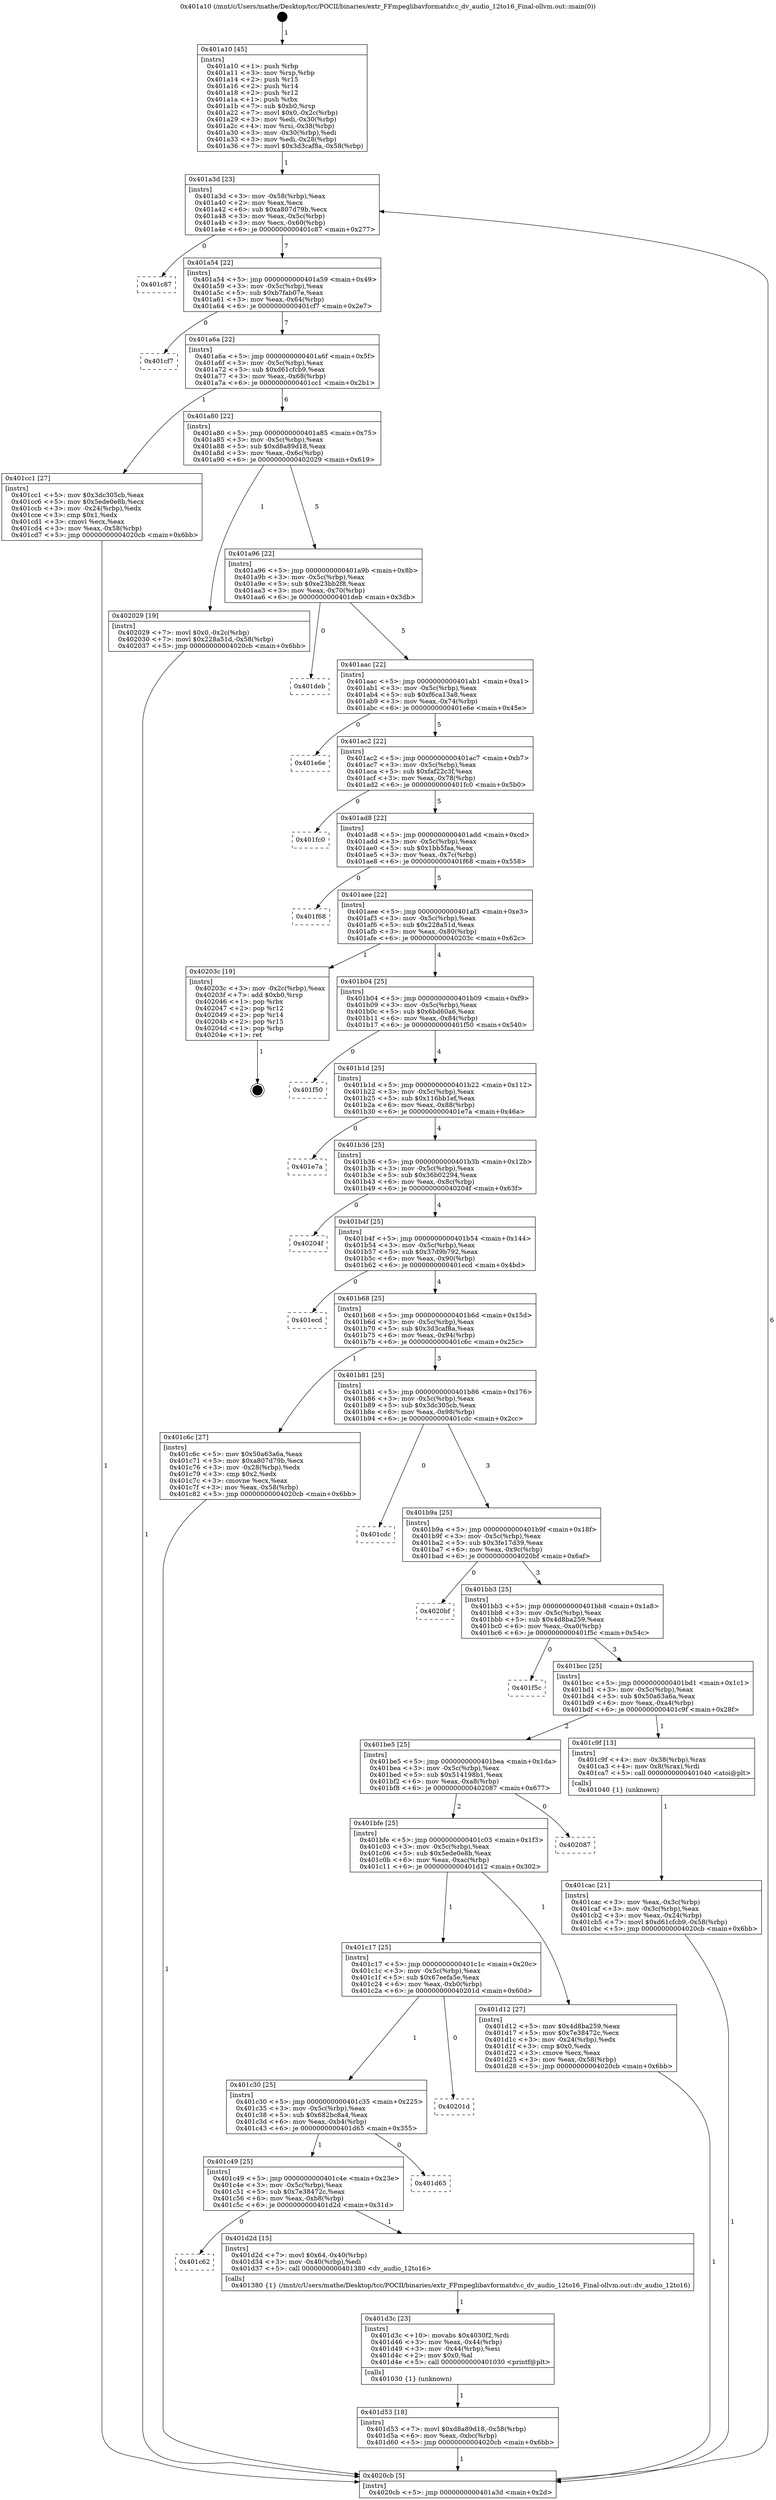 digraph "0x401a10" {
  label = "0x401a10 (/mnt/c/Users/mathe/Desktop/tcc/POCII/binaries/extr_FFmpeglibavformatdv.c_dv_audio_12to16_Final-ollvm.out::main(0))"
  labelloc = "t"
  node[shape=record]

  Entry [label="",width=0.3,height=0.3,shape=circle,fillcolor=black,style=filled]
  "0x401a3d" [label="{
     0x401a3d [23]\l
     | [instrs]\l
     &nbsp;&nbsp;0x401a3d \<+3\>: mov -0x58(%rbp),%eax\l
     &nbsp;&nbsp;0x401a40 \<+2\>: mov %eax,%ecx\l
     &nbsp;&nbsp;0x401a42 \<+6\>: sub $0xa807d79b,%ecx\l
     &nbsp;&nbsp;0x401a48 \<+3\>: mov %eax,-0x5c(%rbp)\l
     &nbsp;&nbsp;0x401a4b \<+3\>: mov %ecx,-0x60(%rbp)\l
     &nbsp;&nbsp;0x401a4e \<+6\>: je 0000000000401c87 \<main+0x277\>\l
  }"]
  "0x401c87" [label="{
     0x401c87\l
  }", style=dashed]
  "0x401a54" [label="{
     0x401a54 [22]\l
     | [instrs]\l
     &nbsp;&nbsp;0x401a54 \<+5\>: jmp 0000000000401a59 \<main+0x49\>\l
     &nbsp;&nbsp;0x401a59 \<+3\>: mov -0x5c(%rbp),%eax\l
     &nbsp;&nbsp;0x401a5c \<+5\>: sub $0xb7fab07e,%eax\l
     &nbsp;&nbsp;0x401a61 \<+3\>: mov %eax,-0x64(%rbp)\l
     &nbsp;&nbsp;0x401a64 \<+6\>: je 0000000000401cf7 \<main+0x2e7\>\l
  }"]
  Exit [label="",width=0.3,height=0.3,shape=circle,fillcolor=black,style=filled,peripheries=2]
  "0x401cf7" [label="{
     0x401cf7\l
  }", style=dashed]
  "0x401a6a" [label="{
     0x401a6a [22]\l
     | [instrs]\l
     &nbsp;&nbsp;0x401a6a \<+5\>: jmp 0000000000401a6f \<main+0x5f\>\l
     &nbsp;&nbsp;0x401a6f \<+3\>: mov -0x5c(%rbp),%eax\l
     &nbsp;&nbsp;0x401a72 \<+5\>: sub $0xd61cfcb9,%eax\l
     &nbsp;&nbsp;0x401a77 \<+3\>: mov %eax,-0x68(%rbp)\l
     &nbsp;&nbsp;0x401a7a \<+6\>: je 0000000000401cc1 \<main+0x2b1\>\l
  }"]
  "0x401d53" [label="{
     0x401d53 [18]\l
     | [instrs]\l
     &nbsp;&nbsp;0x401d53 \<+7\>: movl $0xd8a89d18,-0x58(%rbp)\l
     &nbsp;&nbsp;0x401d5a \<+6\>: mov %eax,-0xbc(%rbp)\l
     &nbsp;&nbsp;0x401d60 \<+5\>: jmp 00000000004020cb \<main+0x6bb\>\l
  }"]
  "0x401cc1" [label="{
     0x401cc1 [27]\l
     | [instrs]\l
     &nbsp;&nbsp;0x401cc1 \<+5\>: mov $0x3dc305cb,%eax\l
     &nbsp;&nbsp;0x401cc6 \<+5\>: mov $0x5ede0e8b,%ecx\l
     &nbsp;&nbsp;0x401ccb \<+3\>: mov -0x24(%rbp),%edx\l
     &nbsp;&nbsp;0x401cce \<+3\>: cmp $0x1,%edx\l
     &nbsp;&nbsp;0x401cd1 \<+3\>: cmovl %ecx,%eax\l
     &nbsp;&nbsp;0x401cd4 \<+3\>: mov %eax,-0x58(%rbp)\l
     &nbsp;&nbsp;0x401cd7 \<+5\>: jmp 00000000004020cb \<main+0x6bb\>\l
  }"]
  "0x401a80" [label="{
     0x401a80 [22]\l
     | [instrs]\l
     &nbsp;&nbsp;0x401a80 \<+5\>: jmp 0000000000401a85 \<main+0x75\>\l
     &nbsp;&nbsp;0x401a85 \<+3\>: mov -0x5c(%rbp),%eax\l
     &nbsp;&nbsp;0x401a88 \<+5\>: sub $0xd8a89d18,%eax\l
     &nbsp;&nbsp;0x401a8d \<+3\>: mov %eax,-0x6c(%rbp)\l
     &nbsp;&nbsp;0x401a90 \<+6\>: je 0000000000402029 \<main+0x619\>\l
  }"]
  "0x401d3c" [label="{
     0x401d3c [23]\l
     | [instrs]\l
     &nbsp;&nbsp;0x401d3c \<+10\>: movabs $0x4030f2,%rdi\l
     &nbsp;&nbsp;0x401d46 \<+3\>: mov %eax,-0x44(%rbp)\l
     &nbsp;&nbsp;0x401d49 \<+3\>: mov -0x44(%rbp),%esi\l
     &nbsp;&nbsp;0x401d4c \<+2\>: mov $0x0,%al\l
     &nbsp;&nbsp;0x401d4e \<+5\>: call 0000000000401030 \<printf@plt\>\l
     | [calls]\l
     &nbsp;&nbsp;0x401030 \{1\} (unknown)\l
  }"]
  "0x402029" [label="{
     0x402029 [19]\l
     | [instrs]\l
     &nbsp;&nbsp;0x402029 \<+7\>: movl $0x0,-0x2c(%rbp)\l
     &nbsp;&nbsp;0x402030 \<+7\>: movl $0x228a51d,-0x58(%rbp)\l
     &nbsp;&nbsp;0x402037 \<+5\>: jmp 00000000004020cb \<main+0x6bb\>\l
  }"]
  "0x401a96" [label="{
     0x401a96 [22]\l
     | [instrs]\l
     &nbsp;&nbsp;0x401a96 \<+5\>: jmp 0000000000401a9b \<main+0x8b\>\l
     &nbsp;&nbsp;0x401a9b \<+3\>: mov -0x5c(%rbp),%eax\l
     &nbsp;&nbsp;0x401a9e \<+5\>: sub $0xe23bb2f8,%eax\l
     &nbsp;&nbsp;0x401aa3 \<+3\>: mov %eax,-0x70(%rbp)\l
     &nbsp;&nbsp;0x401aa6 \<+6\>: je 0000000000401deb \<main+0x3db\>\l
  }"]
  "0x401c62" [label="{
     0x401c62\l
  }", style=dashed]
  "0x401deb" [label="{
     0x401deb\l
  }", style=dashed]
  "0x401aac" [label="{
     0x401aac [22]\l
     | [instrs]\l
     &nbsp;&nbsp;0x401aac \<+5\>: jmp 0000000000401ab1 \<main+0xa1\>\l
     &nbsp;&nbsp;0x401ab1 \<+3\>: mov -0x5c(%rbp),%eax\l
     &nbsp;&nbsp;0x401ab4 \<+5\>: sub $0xf6ca13a8,%eax\l
     &nbsp;&nbsp;0x401ab9 \<+3\>: mov %eax,-0x74(%rbp)\l
     &nbsp;&nbsp;0x401abc \<+6\>: je 0000000000401e6e \<main+0x45e\>\l
  }"]
  "0x401d2d" [label="{
     0x401d2d [15]\l
     | [instrs]\l
     &nbsp;&nbsp;0x401d2d \<+7\>: movl $0x64,-0x40(%rbp)\l
     &nbsp;&nbsp;0x401d34 \<+3\>: mov -0x40(%rbp),%edi\l
     &nbsp;&nbsp;0x401d37 \<+5\>: call 0000000000401380 \<dv_audio_12to16\>\l
     | [calls]\l
     &nbsp;&nbsp;0x401380 \{1\} (/mnt/c/Users/mathe/Desktop/tcc/POCII/binaries/extr_FFmpeglibavformatdv.c_dv_audio_12to16_Final-ollvm.out::dv_audio_12to16)\l
  }"]
  "0x401e6e" [label="{
     0x401e6e\l
  }", style=dashed]
  "0x401ac2" [label="{
     0x401ac2 [22]\l
     | [instrs]\l
     &nbsp;&nbsp;0x401ac2 \<+5\>: jmp 0000000000401ac7 \<main+0xb7\>\l
     &nbsp;&nbsp;0x401ac7 \<+3\>: mov -0x5c(%rbp),%eax\l
     &nbsp;&nbsp;0x401aca \<+5\>: sub $0xfaf22c3f,%eax\l
     &nbsp;&nbsp;0x401acf \<+3\>: mov %eax,-0x78(%rbp)\l
     &nbsp;&nbsp;0x401ad2 \<+6\>: je 0000000000401fc0 \<main+0x5b0\>\l
  }"]
  "0x401c49" [label="{
     0x401c49 [25]\l
     | [instrs]\l
     &nbsp;&nbsp;0x401c49 \<+5\>: jmp 0000000000401c4e \<main+0x23e\>\l
     &nbsp;&nbsp;0x401c4e \<+3\>: mov -0x5c(%rbp),%eax\l
     &nbsp;&nbsp;0x401c51 \<+5\>: sub $0x7e38472c,%eax\l
     &nbsp;&nbsp;0x401c56 \<+6\>: mov %eax,-0xb8(%rbp)\l
     &nbsp;&nbsp;0x401c5c \<+6\>: je 0000000000401d2d \<main+0x31d\>\l
  }"]
  "0x401fc0" [label="{
     0x401fc0\l
  }", style=dashed]
  "0x401ad8" [label="{
     0x401ad8 [22]\l
     | [instrs]\l
     &nbsp;&nbsp;0x401ad8 \<+5\>: jmp 0000000000401add \<main+0xcd\>\l
     &nbsp;&nbsp;0x401add \<+3\>: mov -0x5c(%rbp),%eax\l
     &nbsp;&nbsp;0x401ae0 \<+5\>: sub $0x1bb5faa,%eax\l
     &nbsp;&nbsp;0x401ae5 \<+3\>: mov %eax,-0x7c(%rbp)\l
     &nbsp;&nbsp;0x401ae8 \<+6\>: je 0000000000401f68 \<main+0x558\>\l
  }"]
  "0x401d65" [label="{
     0x401d65\l
  }", style=dashed]
  "0x401f68" [label="{
     0x401f68\l
  }", style=dashed]
  "0x401aee" [label="{
     0x401aee [22]\l
     | [instrs]\l
     &nbsp;&nbsp;0x401aee \<+5\>: jmp 0000000000401af3 \<main+0xe3\>\l
     &nbsp;&nbsp;0x401af3 \<+3\>: mov -0x5c(%rbp),%eax\l
     &nbsp;&nbsp;0x401af6 \<+5\>: sub $0x228a51d,%eax\l
     &nbsp;&nbsp;0x401afb \<+3\>: mov %eax,-0x80(%rbp)\l
     &nbsp;&nbsp;0x401afe \<+6\>: je 000000000040203c \<main+0x62c\>\l
  }"]
  "0x401c30" [label="{
     0x401c30 [25]\l
     | [instrs]\l
     &nbsp;&nbsp;0x401c30 \<+5\>: jmp 0000000000401c35 \<main+0x225\>\l
     &nbsp;&nbsp;0x401c35 \<+3\>: mov -0x5c(%rbp),%eax\l
     &nbsp;&nbsp;0x401c38 \<+5\>: sub $0x682bc8a4,%eax\l
     &nbsp;&nbsp;0x401c3d \<+6\>: mov %eax,-0xb4(%rbp)\l
     &nbsp;&nbsp;0x401c43 \<+6\>: je 0000000000401d65 \<main+0x355\>\l
  }"]
  "0x40203c" [label="{
     0x40203c [19]\l
     | [instrs]\l
     &nbsp;&nbsp;0x40203c \<+3\>: mov -0x2c(%rbp),%eax\l
     &nbsp;&nbsp;0x40203f \<+7\>: add $0xb0,%rsp\l
     &nbsp;&nbsp;0x402046 \<+1\>: pop %rbx\l
     &nbsp;&nbsp;0x402047 \<+2\>: pop %r12\l
     &nbsp;&nbsp;0x402049 \<+2\>: pop %r14\l
     &nbsp;&nbsp;0x40204b \<+2\>: pop %r15\l
     &nbsp;&nbsp;0x40204d \<+1\>: pop %rbp\l
     &nbsp;&nbsp;0x40204e \<+1\>: ret\l
  }"]
  "0x401b04" [label="{
     0x401b04 [25]\l
     | [instrs]\l
     &nbsp;&nbsp;0x401b04 \<+5\>: jmp 0000000000401b09 \<main+0xf9\>\l
     &nbsp;&nbsp;0x401b09 \<+3\>: mov -0x5c(%rbp),%eax\l
     &nbsp;&nbsp;0x401b0c \<+5\>: sub $0x6bd60a6,%eax\l
     &nbsp;&nbsp;0x401b11 \<+6\>: mov %eax,-0x84(%rbp)\l
     &nbsp;&nbsp;0x401b17 \<+6\>: je 0000000000401f50 \<main+0x540\>\l
  }"]
  "0x40201d" [label="{
     0x40201d\l
  }", style=dashed]
  "0x401f50" [label="{
     0x401f50\l
  }", style=dashed]
  "0x401b1d" [label="{
     0x401b1d [25]\l
     | [instrs]\l
     &nbsp;&nbsp;0x401b1d \<+5\>: jmp 0000000000401b22 \<main+0x112\>\l
     &nbsp;&nbsp;0x401b22 \<+3\>: mov -0x5c(%rbp),%eax\l
     &nbsp;&nbsp;0x401b25 \<+5\>: sub $0x116bb1ef,%eax\l
     &nbsp;&nbsp;0x401b2a \<+6\>: mov %eax,-0x88(%rbp)\l
     &nbsp;&nbsp;0x401b30 \<+6\>: je 0000000000401e7a \<main+0x46a\>\l
  }"]
  "0x401c17" [label="{
     0x401c17 [25]\l
     | [instrs]\l
     &nbsp;&nbsp;0x401c17 \<+5\>: jmp 0000000000401c1c \<main+0x20c\>\l
     &nbsp;&nbsp;0x401c1c \<+3\>: mov -0x5c(%rbp),%eax\l
     &nbsp;&nbsp;0x401c1f \<+5\>: sub $0x67eefa5e,%eax\l
     &nbsp;&nbsp;0x401c24 \<+6\>: mov %eax,-0xb0(%rbp)\l
     &nbsp;&nbsp;0x401c2a \<+6\>: je 000000000040201d \<main+0x60d\>\l
  }"]
  "0x401e7a" [label="{
     0x401e7a\l
  }", style=dashed]
  "0x401b36" [label="{
     0x401b36 [25]\l
     | [instrs]\l
     &nbsp;&nbsp;0x401b36 \<+5\>: jmp 0000000000401b3b \<main+0x12b\>\l
     &nbsp;&nbsp;0x401b3b \<+3\>: mov -0x5c(%rbp),%eax\l
     &nbsp;&nbsp;0x401b3e \<+5\>: sub $0x36b02294,%eax\l
     &nbsp;&nbsp;0x401b43 \<+6\>: mov %eax,-0x8c(%rbp)\l
     &nbsp;&nbsp;0x401b49 \<+6\>: je 000000000040204f \<main+0x63f\>\l
  }"]
  "0x401d12" [label="{
     0x401d12 [27]\l
     | [instrs]\l
     &nbsp;&nbsp;0x401d12 \<+5\>: mov $0x4d8ba259,%eax\l
     &nbsp;&nbsp;0x401d17 \<+5\>: mov $0x7e38472c,%ecx\l
     &nbsp;&nbsp;0x401d1c \<+3\>: mov -0x24(%rbp),%edx\l
     &nbsp;&nbsp;0x401d1f \<+3\>: cmp $0x0,%edx\l
     &nbsp;&nbsp;0x401d22 \<+3\>: cmove %ecx,%eax\l
     &nbsp;&nbsp;0x401d25 \<+3\>: mov %eax,-0x58(%rbp)\l
     &nbsp;&nbsp;0x401d28 \<+5\>: jmp 00000000004020cb \<main+0x6bb\>\l
  }"]
  "0x40204f" [label="{
     0x40204f\l
  }", style=dashed]
  "0x401b4f" [label="{
     0x401b4f [25]\l
     | [instrs]\l
     &nbsp;&nbsp;0x401b4f \<+5\>: jmp 0000000000401b54 \<main+0x144\>\l
     &nbsp;&nbsp;0x401b54 \<+3\>: mov -0x5c(%rbp),%eax\l
     &nbsp;&nbsp;0x401b57 \<+5\>: sub $0x37d9b792,%eax\l
     &nbsp;&nbsp;0x401b5c \<+6\>: mov %eax,-0x90(%rbp)\l
     &nbsp;&nbsp;0x401b62 \<+6\>: je 0000000000401ecd \<main+0x4bd\>\l
  }"]
  "0x401bfe" [label="{
     0x401bfe [25]\l
     | [instrs]\l
     &nbsp;&nbsp;0x401bfe \<+5\>: jmp 0000000000401c03 \<main+0x1f3\>\l
     &nbsp;&nbsp;0x401c03 \<+3\>: mov -0x5c(%rbp),%eax\l
     &nbsp;&nbsp;0x401c06 \<+5\>: sub $0x5ede0e8b,%eax\l
     &nbsp;&nbsp;0x401c0b \<+6\>: mov %eax,-0xac(%rbp)\l
     &nbsp;&nbsp;0x401c11 \<+6\>: je 0000000000401d12 \<main+0x302\>\l
  }"]
  "0x401ecd" [label="{
     0x401ecd\l
  }", style=dashed]
  "0x401b68" [label="{
     0x401b68 [25]\l
     | [instrs]\l
     &nbsp;&nbsp;0x401b68 \<+5\>: jmp 0000000000401b6d \<main+0x15d\>\l
     &nbsp;&nbsp;0x401b6d \<+3\>: mov -0x5c(%rbp),%eax\l
     &nbsp;&nbsp;0x401b70 \<+5\>: sub $0x3d3caf8a,%eax\l
     &nbsp;&nbsp;0x401b75 \<+6\>: mov %eax,-0x94(%rbp)\l
     &nbsp;&nbsp;0x401b7b \<+6\>: je 0000000000401c6c \<main+0x25c\>\l
  }"]
  "0x402087" [label="{
     0x402087\l
  }", style=dashed]
  "0x401c6c" [label="{
     0x401c6c [27]\l
     | [instrs]\l
     &nbsp;&nbsp;0x401c6c \<+5\>: mov $0x50a63a6a,%eax\l
     &nbsp;&nbsp;0x401c71 \<+5\>: mov $0xa807d79b,%ecx\l
     &nbsp;&nbsp;0x401c76 \<+3\>: mov -0x28(%rbp),%edx\l
     &nbsp;&nbsp;0x401c79 \<+3\>: cmp $0x2,%edx\l
     &nbsp;&nbsp;0x401c7c \<+3\>: cmovne %ecx,%eax\l
     &nbsp;&nbsp;0x401c7f \<+3\>: mov %eax,-0x58(%rbp)\l
     &nbsp;&nbsp;0x401c82 \<+5\>: jmp 00000000004020cb \<main+0x6bb\>\l
  }"]
  "0x401b81" [label="{
     0x401b81 [25]\l
     | [instrs]\l
     &nbsp;&nbsp;0x401b81 \<+5\>: jmp 0000000000401b86 \<main+0x176\>\l
     &nbsp;&nbsp;0x401b86 \<+3\>: mov -0x5c(%rbp),%eax\l
     &nbsp;&nbsp;0x401b89 \<+5\>: sub $0x3dc305cb,%eax\l
     &nbsp;&nbsp;0x401b8e \<+6\>: mov %eax,-0x98(%rbp)\l
     &nbsp;&nbsp;0x401b94 \<+6\>: je 0000000000401cdc \<main+0x2cc\>\l
  }"]
  "0x4020cb" [label="{
     0x4020cb [5]\l
     | [instrs]\l
     &nbsp;&nbsp;0x4020cb \<+5\>: jmp 0000000000401a3d \<main+0x2d\>\l
  }"]
  "0x401a10" [label="{
     0x401a10 [45]\l
     | [instrs]\l
     &nbsp;&nbsp;0x401a10 \<+1\>: push %rbp\l
     &nbsp;&nbsp;0x401a11 \<+3\>: mov %rsp,%rbp\l
     &nbsp;&nbsp;0x401a14 \<+2\>: push %r15\l
     &nbsp;&nbsp;0x401a16 \<+2\>: push %r14\l
     &nbsp;&nbsp;0x401a18 \<+2\>: push %r12\l
     &nbsp;&nbsp;0x401a1a \<+1\>: push %rbx\l
     &nbsp;&nbsp;0x401a1b \<+7\>: sub $0xb0,%rsp\l
     &nbsp;&nbsp;0x401a22 \<+7\>: movl $0x0,-0x2c(%rbp)\l
     &nbsp;&nbsp;0x401a29 \<+3\>: mov %edi,-0x30(%rbp)\l
     &nbsp;&nbsp;0x401a2c \<+4\>: mov %rsi,-0x38(%rbp)\l
     &nbsp;&nbsp;0x401a30 \<+3\>: mov -0x30(%rbp),%edi\l
     &nbsp;&nbsp;0x401a33 \<+3\>: mov %edi,-0x28(%rbp)\l
     &nbsp;&nbsp;0x401a36 \<+7\>: movl $0x3d3caf8a,-0x58(%rbp)\l
  }"]
  "0x401cac" [label="{
     0x401cac [21]\l
     | [instrs]\l
     &nbsp;&nbsp;0x401cac \<+3\>: mov %eax,-0x3c(%rbp)\l
     &nbsp;&nbsp;0x401caf \<+3\>: mov -0x3c(%rbp),%eax\l
     &nbsp;&nbsp;0x401cb2 \<+3\>: mov %eax,-0x24(%rbp)\l
     &nbsp;&nbsp;0x401cb5 \<+7\>: movl $0xd61cfcb9,-0x58(%rbp)\l
     &nbsp;&nbsp;0x401cbc \<+5\>: jmp 00000000004020cb \<main+0x6bb\>\l
  }"]
  "0x401cdc" [label="{
     0x401cdc\l
  }", style=dashed]
  "0x401b9a" [label="{
     0x401b9a [25]\l
     | [instrs]\l
     &nbsp;&nbsp;0x401b9a \<+5\>: jmp 0000000000401b9f \<main+0x18f\>\l
     &nbsp;&nbsp;0x401b9f \<+3\>: mov -0x5c(%rbp),%eax\l
     &nbsp;&nbsp;0x401ba2 \<+5\>: sub $0x3fe17d39,%eax\l
     &nbsp;&nbsp;0x401ba7 \<+6\>: mov %eax,-0x9c(%rbp)\l
     &nbsp;&nbsp;0x401bad \<+6\>: je 00000000004020bf \<main+0x6af\>\l
  }"]
  "0x401be5" [label="{
     0x401be5 [25]\l
     | [instrs]\l
     &nbsp;&nbsp;0x401be5 \<+5\>: jmp 0000000000401bea \<main+0x1da\>\l
     &nbsp;&nbsp;0x401bea \<+3\>: mov -0x5c(%rbp),%eax\l
     &nbsp;&nbsp;0x401bed \<+5\>: sub $0x514198b1,%eax\l
     &nbsp;&nbsp;0x401bf2 \<+6\>: mov %eax,-0xa8(%rbp)\l
     &nbsp;&nbsp;0x401bf8 \<+6\>: je 0000000000402087 \<main+0x677\>\l
  }"]
  "0x4020bf" [label="{
     0x4020bf\l
  }", style=dashed]
  "0x401bb3" [label="{
     0x401bb3 [25]\l
     | [instrs]\l
     &nbsp;&nbsp;0x401bb3 \<+5\>: jmp 0000000000401bb8 \<main+0x1a8\>\l
     &nbsp;&nbsp;0x401bb8 \<+3\>: mov -0x5c(%rbp),%eax\l
     &nbsp;&nbsp;0x401bbb \<+5\>: sub $0x4d8ba259,%eax\l
     &nbsp;&nbsp;0x401bc0 \<+6\>: mov %eax,-0xa0(%rbp)\l
     &nbsp;&nbsp;0x401bc6 \<+6\>: je 0000000000401f5c \<main+0x54c\>\l
  }"]
  "0x401c9f" [label="{
     0x401c9f [13]\l
     | [instrs]\l
     &nbsp;&nbsp;0x401c9f \<+4\>: mov -0x38(%rbp),%rax\l
     &nbsp;&nbsp;0x401ca3 \<+4\>: mov 0x8(%rax),%rdi\l
     &nbsp;&nbsp;0x401ca7 \<+5\>: call 0000000000401040 \<atoi@plt\>\l
     | [calls]\l
     &nbsp;&nbsp;0x401040 \{1\} (unknown)\l
  }"]
  "0x401f5c" [label="{
     0x401f5c\l
  }", style=dashed]
  "0x401bcc" [label="{
     0x401bcc [25]\l
     | [instrs]\l
     &nbsp;&nbsp;0x401bcc \<+5\>: jmp 0000000000401bd1 \<main+0x1c1\>\l
     &nbsp;&nbsp;0x401bd1 \<+3\>: mov -0x5c(%rbp),%eax\l
     &nbsp;&nbsp;0x401bd4 \<+5\>: sub $0x50a63a6a,%eax\l
     &nbsp;&nbsp;0x401bd9 \<+6\>: mov %eax,-0xa4(%rbp)\l
     &nbsp;&nbsp;0x401bdf \<+6\>: je 0000000000401c9f \<main+0x28f\>\l
  }"]
  Entry -> "0x401a10" [label=" 1"]
  "0x401a3d" -> "0x401c87" [label=" 0"]
  "0x401a3d" -> "0x401a54" [label=" 7"]
  "0x40203c" -> Exit [label=" 1"]
  "0x401a54" -> "0x401cf7" [label=" 0"]
  "0x401a54" -> "0x401a6a" [label=" 7"]
  "0x402029" -> "0x4020cb" [label=" 1"]
  "0x401a6a" -> "0x401cc1" [label=" 1"]
  "0x401a6a" -> "0x401a80" [label=" 6"]
  "0x401d53" -> "0x4020cb" [label=" 1"]
  "0x401a80" -> "0x402029" [label=" 1"]
  "0x401a80" -> "0x401a96" [label=" 5"]
  "0x401d3c" -> "0x401d53" [label=" 1"]
  "0x401a96" -> "0x401deb" [label=" 0"]
  "0x401a96" -> "0x401aac" [label=" 5"]
  "0x401d2d" -> "0x401d3c" [label=" 1"]
  "0x401aac" -> "0x401e6e" [label=" 0"]
  "0x401aac" -> "0x401ac2" [label=" 5"]
  "0x401c49" -> "0x401c62" [label=" 0"]
  "0x401ac2" -> "0x401fc0" [label=" 0"]
  "0x401ac2" -> "0x401ad8" [label=" 5"]
  "0x401c49" -> "0x401d2d" [label=" 1"]
  "0x401ad8" -> "0x401f68" [label=" 0"]
  "0x401ad8" -> "0x401aee" [label=" 5"]
  "0x401c30" -> "0x401c49" [label=" 1"]
  "0x401aee" -> "0x40203c" [label=" 1"]
  "0x401aee" -> "0x401b04" [label=" 4"]
  "0x401c30" -> "0x401d65" [label=" 0"]
  "0x401b04" -> "0x401f50" [label=" 0"]
  "0x401b04" -> "0x401b1d" [label=" 4"]
  "0x401c17" -> "0x401c30" [label=" 1"]
  "0x401b1d" -> "0x401e7a" [label=" 0"]
  "0x401b1d" -> "0x401b36" [label=" 4"]
  "0x401c17" -> "0x40201d" [label=" 0"]
  "0x401b36" -> "0x40204f" [label=" 0"]
  "0x401b36" -> "0x401b4f" [label=" 4"]
  "0x401d12" -> "0x4020cb" [label=" 1"]
  "0x401b4f" -> "0x401ecd" [label=" 0"]
  "0x401b4f" -> "0x401b68" [label=" 4"]
  "0x401bfe" -> "0x401d12" [label=" 1"]
  "0x401b68" -> "0x401c6c" [label=" 1"]
  "0x401b68" -> "0x401b81" [label=" 3"]
  "0x401c6c" -> "0x4020cb" [label=" 1"]
  "0x401a10" -> "0x401a3d" [label=" 1"]
  "0x4020cb" -> "0x401a3d" [label=" 6"]
  "0x401bfe" -> "0x401c17" [label=" 1"]
  "0x401b81" -> "0x401cdc" [label=" 0"]
  "0x401b81" -> "0x401b9a" [label=" 3"]
  "0x401be5" -> "0x402087" [label=" 0"]
  "0x401b9a" -> "0x4020bf" [label=" 0"]
  "0x401b9a" -> "0x401bb3" [label=" 3"]
  "0x401be5" -> "0x401bfe" [label=" 2"]
  "0x401bb3" -> "0x401f5c" [label=" 0"]
  "0x401bb3" -> "0x401bcc" [label=" 3"]
  "0x401cc1" -> "0x4020cb" [label=" 1"]
  "0x401bcc" -> "0x401c9f" [label=" 1"]
  "0x401bcc" -> "0x401be5" [label=" 2"]
  "0x401c9f" -> "0x401cac" [label=" 1"]
  "0x401cac" -> "0x4020cb" [label=" 1"]
}
